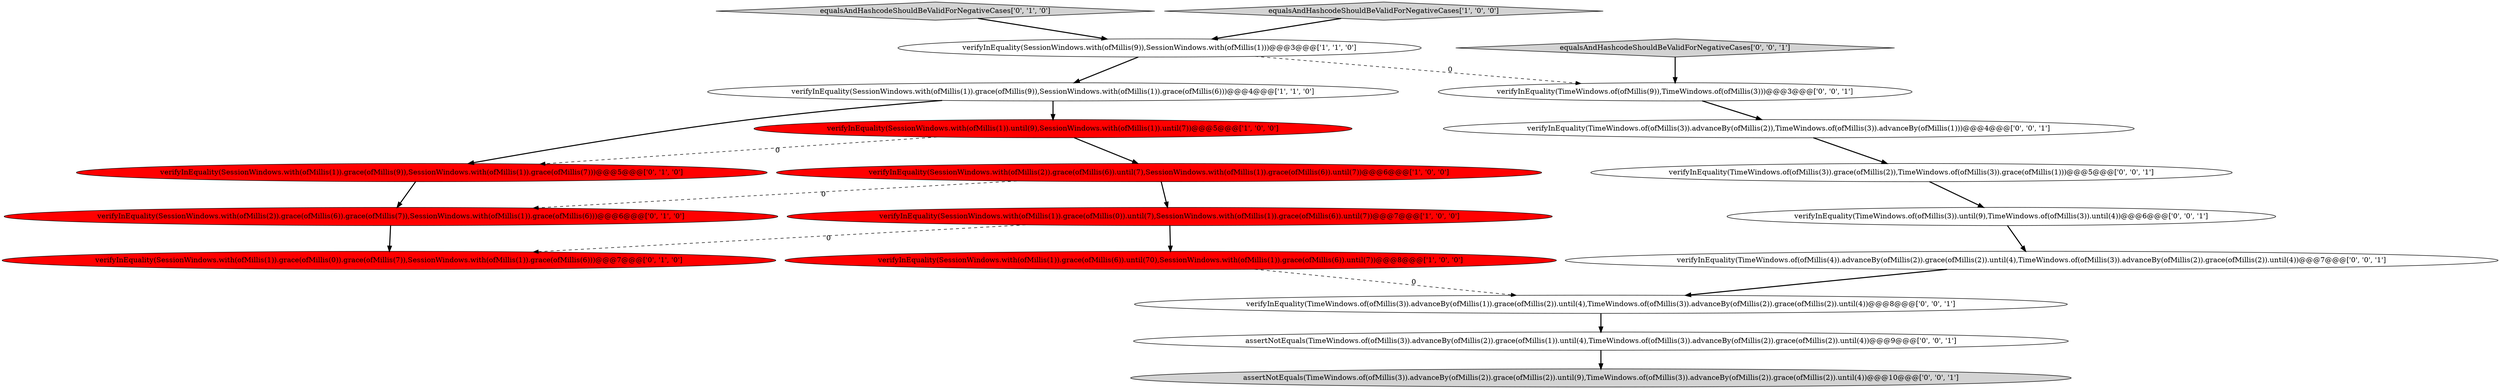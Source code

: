 digraph {
0 [style = filled, label = "verifyInEquality(SessionWindows.with(ofMillis(1)).grace(ofMillis(9)),SessionWindows.with(ofMillis(1)).grace(ofMillis(6)))@@@4@@@['1', '1', '0']", fillcolor = white, shape = ellipse image = "AAA0AAABBB1BBB"];
7 [style = filled, label = "verifyInEquality(SessionWindows.with(ofMillis(2)).grace(ofMillis(6)).grace(ofMillis(7)),SessionWindows.with(ofMillis(1)).grace(ofMillis(6)))@@@6@@@['0', '1', '0']", fillcolor = red, shape = ellipse image = "AAA1AAABBB2BBB"];
5 [style = filled, label = "verifyInEquality(SessionWindows.with(ofMillis(2)).grace(ofMillis(6)).until(7),SessionWindows.with(ofMillis(1)).grace(ofMillis(6)).until(7))@@@6@@@['1', '0', '0']", fillcolor = red, shape = ellipse image = "AAA1AAABBB1BBB"];
4 [style = filled, label = "verifyInEquality(SessionWindows.with(ofMillis(9)),SessionWindows.with(ofMillis(1)))@@@3@@@['1', '1', '0']", fillcolor = white, shape = ellipse image = "AAA0AAABBB1BBB"];
16 [style = filled, label = "assertNotEquals(TimeWindows.of(ofMillis(3)).advanceBy(ofMillis(2)).grace(ofMillis(2)).until(9),TimeWindows.of(ofMillis(3)).advanceBy(ofMillis(2)).grace(ofMillis(2)).until(4))@@@10@@@['0', '0', '1']", fillcolor = lightgray, shape = ellipse image = "AAA0AAABBB3BBB"];
11 [style = filled, label = "verifyInEquality(TimeWindows.of(ofMillis(3)).grace(ofMillis(2)),TimeWindows.of(ofMillis(3)).grace(ofMillis(1)))@@@5@@@['0', '0', '1']", fillcolor = white, shape = ellipse image = "AAA0AAABBB3BBB"];
15 [style = filled, label = "verifyInEquality(TimeWindows.of(ofMillis(3)).advanceBy(ofMillis(2)),TimeWindows.of(ofMillis(3)).advanceBy(ofMillis(1)))@@@4@@@['0', '0', '1']", fillcolor = white, shape = ellipse image = "AAA0AAABBB3BBB"];
14 [style = filled, label = "verifyInEquality(TimeWindows.of(ofMillis(4)).advanceBy(ofMillis(2)).grace(ofMillis(2)).until(4),TimeWindows.of(ofMillis(3)).advanceBy(ofMillis(2)).grace(ofMillis(2)).until(4))@@@7@@@['0', '0', '1']", fillcolor = white, shape = ellipse image = "AAA0AAABBB3BBB"];
8 [style = filled, label = "equalsAndHashcodeShouldBeValidForNegativeCases['0', '1', '0']", fillcolor = lightgray, shape = diamond image = "AAA0AAABBB2BBB"];
3 [style = filled, label = "equalsAndHashcodeShouldBeValidForNegativeCases['1', '0', '0']", fillcolor = lightgray, shape = diamond image = "AAA0AAABBB1BBB"];
6 [style = filled, label = "verifyInEquality(SessionWindows.with(ofMillis(1)).grace(ofMillis(0)).until(7),SessionWindows.with(ofMillis(1)).grace(ofMillis(6)).until(7))@@@7@@@['1', '0', '0']", fillcolor = red, shape = ellipse image = "AAA1AAABBB1BBB"];
2 [style = filled, label = "verifyInEquality(SessionWindows.with(ofMillis(1)).grace(ofMillis(6)).until(70),SessionWindows.with(ofMillis(1)).grace(ofMillis(6)).until(7))@@@8@@@['1', '0', '0']", fillcolor = red, shape = ellipse image = "AAA1AAABBB1BBB"];
9 [style = filled, label = "verifyInEquality(SessionWindows.with(ofMillis(1)).grace(ofMillis(9)),SessionWindows.with(ofMillis(1)).grace(ofMillis(7)))@@@5@@@['0', '1', '0']", fillcolor = red, shape = ellipse image = "AAA1AAABBB2BBB"];
18 [style = filled, label = "verifyInEquality(TimeWindows.of(ofMillis(3)).advanceBy(ofMillis(1)).grace(ofMillis(2)).until(4),TimeWindows.of(ofMillis(3)).advanceBy(ofMillis(2)).grace(ofMillis(2)).until(4))@@@8@@@['0', '0', '1']", fillcolor = white, shape = ellipse image = "AAA0AAABBB3BBB"];
1 [style = filled, label = "verifyInEquality(SessionWindows.with(ofMillis(1)).until(9),SessionWindows.with(ofMillis(1)).until(7))@@@5@@@['1', '0', '0']", fillcolor = red, shape = ellipse image = "AAA1AAABBB1BBB"];
13 [style = filled, label = "assertNotEquals(TimeWindows.of(ofMillis(3)).advanceBy(ofMillis(2)).grace(ofMillis(1)).until(4),TimeWindows.of(ofMillis(3)).advanceBy(ofMillis(2)).grace(ofMillis(2)).until(4))@@@9@@@['0', '0', '1']", fillcolor = white, shape = ellipse image = "AAA0AAABBB3BBB"];
19 [style = filled, label = "verifyInEquality(TimeWindows.of(ofMillis(9)),TimeWindows.of(ofMillis(3)))@@@3@@@['0', '0', '1']", fillcolor = white, shape = ellipse image = "AAA0AAABBB3BBB"];
10 [style = filled, label = "verifyInEquality(SessionWindows.with(ofMillis(1)).grace(ofMillis(0)).grace(ofMillis(7)),SessionWindows.with(ofMillis(1)).grace(ofMillis(6)))@@@7@@@['0', '1', '0']", fillcolor = red, shape = ellipse image = "AAA1AAABBB2BBB"];
17 [style = filled, label = "verifyInEquality(TimeWindows.of(ofMillis(3)).until(9),TimeWindows.of(ofMillis(3)).until(4))@@@6@@@['0', '0', '1']", fillcolor = white, shape = ellipse image = "AAA0AAABBB3BBB"];
12 [style = filled, label = "equalsAndHashcodeShouldBeValidForNegativeCases['0', '0', '1']", fillcolor = lightgray, shape = diamond image = "AAA0AAABBB3BBB"];
1->5 [style = bold, label=""];
0->9 [style = bold, label=""];
7->10 [style = bold, label=""];
1->9 [style = dashed, label="0"];
9->7 [style = bold, label=""];
3->4 [style = bold, label=""];
13->16 [style = bold, label=""];
4->0 [style = bold, label=""];
6->10 [style = dashed, label="0"];
6->2 [style = bold, label=""];
5->6 [style = bold, label=""];
15->11 [style = bold, label=""];
17->14 [style = bold, label=""];
0->1 [style = bold, label=""];
18->13 [style = bold, label=""];
2->18 [style = dashed, label="0"];
11->17 [style = bold, label=""];
4->19 [style = dashed, label="0"];
14->18 [style = bold, label=""];
8->4 [style = bold, label=""];
19->15 [style = bold, label=""];
12->19 [style = bold, label=""];
5->7 [style = dashed, label="0"];
}
